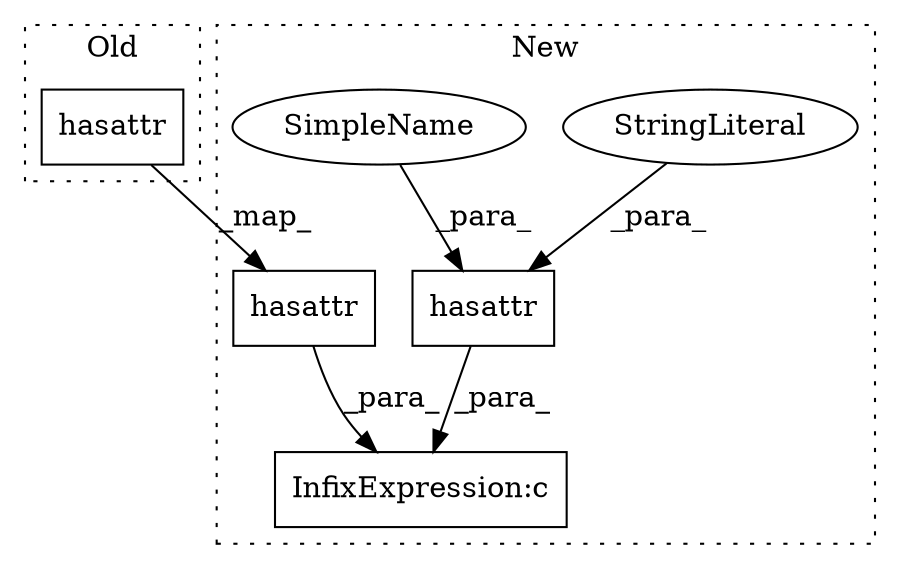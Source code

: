 digraph G {
subgraph cluster0 {
1 [label="hasattr" a="32" s="10954,10982" l="8,1" shape="box"];
label = "Old";
style="dotted";
}
subgraph cluster1 {
2 [label="hasattr" a="32" s="11162,11190" l="8,1" shape="box"];
3 [label="InfixExpression:c" a="27" s="11719" l="4" shape="box"];
4 [label="hasattr" a="32" s="11302,11328" l="8,1" shape="box"];
5 [label="StringLiteral" a="45" s="11320" l="8" shape="ellipse"];
6 [label="SimpleName" a="42" s="11310" l="9" shape="ellipse"];
label = "New";
style="dotted";
}
1 -> 2 [label="_map_"];
2 -> 3 [label="_para_"];
4 -> 3 [label="_para_"];
5 -> 4 [label="_para_"];
6 -> 4 [label="_para_"];
}